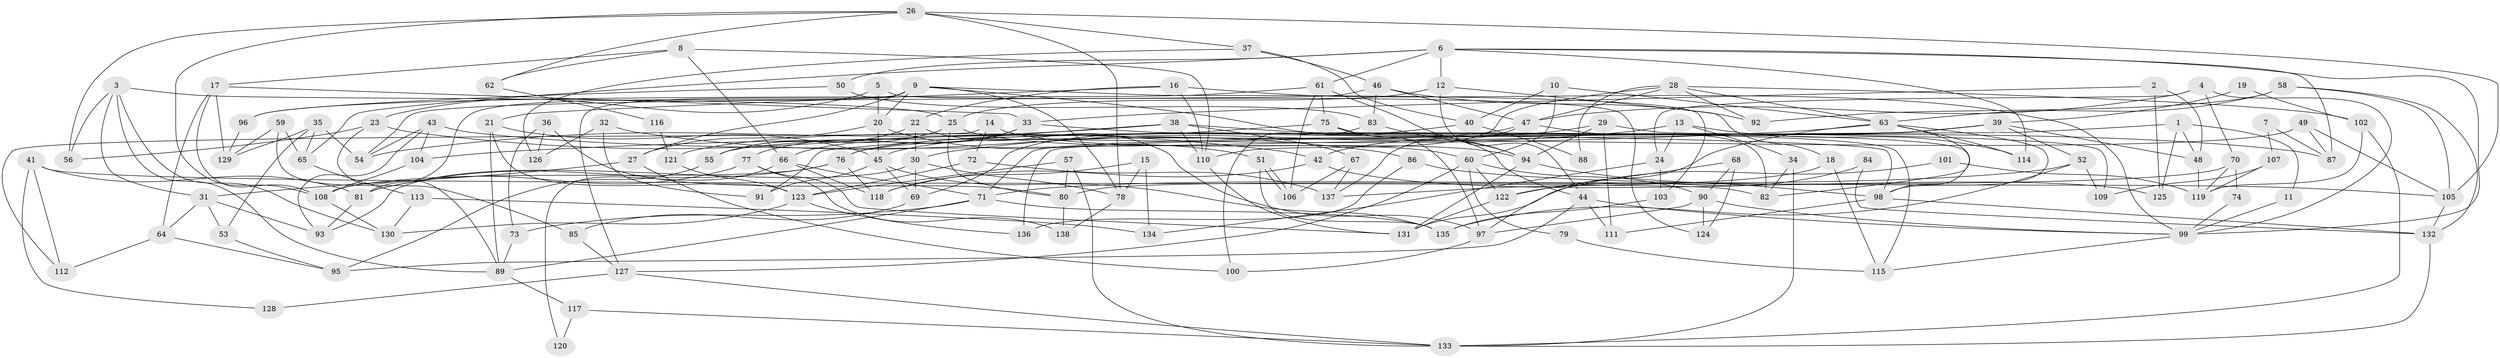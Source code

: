 // coarse degree distribution, {5: 0.16483516483516483, 4: 0.24175824175824176, 3: 0.1978021978021978, 9: 0.054945054945054944, 2: 0.06593406593406594, 6: 0.10989010989010989, 7: 0.08791208791208792, 8: 0.07692307692307693}
// Generated by graph-tools (version 1.1) at 2025/52/02/27/25 19:52:07]
// undirected, 138 vertices, 276 edges
graph export_dot {
graph [start="1"]
  node [color=gray90,style=filled];
  1;
  2;
  3;
  4;
  5;
  6;
  7;
  8;
  9;
  10;
  11;
  12;
  13;
  14;
  15;
  16;
  17;
  18;
  19;
  20;
  21;
  22;
  23;
  24;
  25;
  26;
  27;
  28;
  29;
  30;
  31;
  32;
  33;
  34;
  35;
  36;
  37;
  38;
  39;
  40;
  41;
  42;
  43;
  44;
  45;
  46;
  47;
  48;
  49;
  50;
  51;
  52;
  53;
  54;
  55;
  56;
  57;
  58;
  59;
  60;
  61;
  62;
  63;
  64;
  65;
  66;
  67;
  68;
  69;
  70;
  71;
  72;
  73;
  74;
  75;
  76;
  77;
  78;
  79;
  80;
  81;
  82;
  83;
  84;
  85;
  86;
  87;
  88;
  89;
  90;
  91;
  92;
  93;
  94;
  95;
  96;
  97;
  98;
  99;
  100;
  101;
  102;
  103;
  104;
  105;
  106;
  107;
  108;
  109;
  110;
  111;
  112;
  113;
  114;
  115;
  116;
  117;
  118;
  119;
  120;
  121;
  122;
  123;
  124;
  125;
  126;
  127;
  128;
  129;
  130;
  131;
  132;
  133;
  134;
  135;
  136;
  137;
  138;
  1 -- 136;
  1 -- 125;
  1 -- 11;
  1 -- 48;
  2 -- 48;
  2 -- 33;
  2 -- 125;
  3 -- 89;
  3 -- 25;
  3 -- 31;
  3 -- 56;
  3 -- 130;
  4 -- 24;
  4 -- 99;
  4 -- 47;
  4 -- 70;
  5 -- 20;
  5 -- 23;
  5 -- 124;
  6 -- 61;
  6 -- 99;
  6 -- 12;
  6 -- 50;
  6 -- 65;
  6 -- 87;
  6 -- 114;
  7 -- 107;
  7 -- 87;
  8 -- 110;
  8 -- 66;
  8 -- 17;
  8 -- 62;
  9 -- 44;
  9 -- 27;
  9 -- 20;
  9 -- 78;
  9 -- 81;
  9 -- 103;
  9 -- 127;
  10 -- 63;
  10 -- 60;
  10 -- 40;
  11 -- 99;
  12 -- 18;
  12 -- 25;
  12 -- 44;
  13 -- 30;
  13 -- 114;
  13 -- 24;
  13 -- 34;
  14 -- 94;
  14 -- 112;
  14 -- 72;
  15 -- 78;
  15 -- 118;
  15 -- 134;
  16 -- 99;
  16 -- 22;
  16 -- 21;
  16 -- 110;
  17 -- 33;
  17 -- 64;
  17 -- 108;
  17 -- 129;
  18 -- 115;
  18 -- 137;
  19 -- 102;
  19 -- 39;
  20 -- 45;
  20 -- 27;
  20 -- 51;
  21 -- 123;
  21 -- 45;
  21 -- 89;
  22 -- 97;
  22 -- 55;
  22 -- 30;
  23 -- 89;
  23 -- 56;
  23 -- 42;
  24 -- 134;
  24 -- 103;
  25 -- 55;
  25 -- 60;
  25 -- 80;
  26 -- 78;
  26 -- 108;
  26 -- 37;
  26 -- 56;
  26 -- 62;
  26 -- 105;
  27 -- 31;
  27 -- 100;
  28 -- 63;
  28 -- 92;
  28 -- 47;
  28 -- 88;
  28 -- 102;
  28 -- 110;
  29 -- 45;
  29 -- 111;
  29 -- 94;
  29 -- 109;
  30 -- 69;
  30 -- 78;
  30 -- 93;
  31 -- 93;
  31 -- 53;
  31 -- 64;
  32 -- 126;
  32 -- 91;
  32 -- 86;
  33 -- 98;
  33 -- 77;
  33 -- 66;
  34 -- 82;
  34 -- 133;
  35 -- 54;
  35 -- 129;
  35 -- 53;
  35 -- 65;
  36 -- 80;
  36 -- 73;
  36 -- 126;
  37 -- 40;
  37 -- 46;
  37 -- 126;
  38 -- 54;
  38 -- 110;
  38 -- 67;
  38 -- 91;
  38 -- 115;
  39 -- 71;
  39 -- 42;
  39 -- 48;
  39 -- 52;
  39 -- 55;
  40 -- 69;
  40 -- 88;
  41 -- 82;
  41 -- 81;
  41 -- 112;
  41 -- 128;
  42 -- 118;
  42 -- 125;
  43 -- 93;
  43 -- 87;
  43 -- 54;
  43 -- 104;
  44 -- 95;
  44 -- 99;
  44 -- 111;
  45 -- 135;
  45 -- 69;
  45 -- 91;
  46 -- 47;
  46 -- 54;
  46 -- 83;
  46 -- 92;
  47 -- 82;
  47 -- 121;
  47 -- 137;
  48 -- 119;
  49 -- 105;
  49 -- 76;
  49 -- 87;
  50 -- 83;
  50 -- 96;
  51 -- 106;
  51 -- 106;
  51 -- 135;
  52 -- 135;
  52 -- 71;
  52 -- 109;
  53 -- 95;
  55 -- 95;
  57 -- 133;
  57 -- 80;
  57 -- 123;
  58 -- 63;
  58 -- 132;
  58 -- 92;
  58 -- 105;
  59 -- 65;
  59 -- 129;
  59 -- 85;
  60 -- 127;
  60 -- 79;
  60 -- 90;
  60 -- 122;
  61 -- 94;
  61 -- 106;
  61 -- 75;
  61 -- 96;
  62 -- 116;
  63 -- 98;
  63 -- 97;
  63 -- 82;
  63 -- 104;
  63 -- 114;
  64 -- 95;
  64 -- 112;
  65 -- 113;
  66 -- 71;
  66 -- 118;
  66 -- 120;
  67 -- 137;
  67 -- 106;
  68 -- 124;
  68 -- 122;
  68 -- 90;
  69 -- 85;
  70 -- 119;
  70 -- 74;
  70 -- 80;
  71 -- 135;
  71 -- 73;
  71 -- 89;
  72 -- 123;
  72 -- 137;
  73 -- 89;
  74 -- 99;
  75 -- 76;
  75 -- 97;
  75 -- 98;
  76 -- 108;
  76 -- 81;
  76 -- 118;
  77 -- 138;
  77 -- 131;
  77 -- 81;
  78 -- 138;
  79 -- 115;
  80 -- 138;
  81 -- 93;
  83 -- 100;
  83 -- 94;
  84 -- 132;
  84 -- 122;
  85 -- 127;
  86 -- 105;
  86 -- 136;
  89 -- 117;
  90 -- 97;
  90 -- 99;
  90 -- 124;
  94 -- 98;
  94 -- 131;
  96 -- 129;
  97 -- 100;
  98 -- 111;
  98 -- 132;
  99 -- 115;
  101 -- 119;
  101 -- 131;
  102 -- 133;
  102 -- 119;
  103 -- 135;
  104 -- 108;
  105 -- 132;
  107 -- 109;
  107 -- 119;
  108 -- 130;
  110 -- 131;
  113 -- 130;
  113 -- 134;
  116 -- 121;
  117 -- 133;
  117 -- 120;
  121 -- 123;
  122 -- 131;
  123 -- 130;
  123 -- 136;
  127 -- 133;
  127 -- 128;
  132 -- 133;
}
